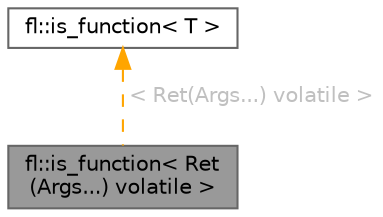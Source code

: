 digraph "fl::is_function&lt; Ret(Args...) volatile &gt;"
{
 // INTERACTIVE_SVG=YES
 // LATEX_PDF_SIZE
  bgcolor="transparent";
  edge [fontname=Helvetica,fontsize=10,labelfontname=Helvetica,labelfontsize=10];
  node [fontname=Helvetica,fontsize=10,shape=box,height=0.2,width=0.4];
  Node1 [id="Node000001",label="fl::is_function\< Ret\l(Args...) volatile \>",height=0.2,width=0.4,color="gray40", fillcolor="grey60", style="filled", fontcolor="black",tooltip=" "];
  Node2 -> Node1 [id="edge1_Node000001_Node000002",dir="back",color="orange",style="dashed",tooltip=" ",label=" \< Ret(Args...) volatile \>",fontcolor="grey" ];
  Node2 [id="Node000002",label="fl::is_function\< T \>",height=0.2,width=0.4,color="gray40", fillcolor="white", style="filled",URL="$d2/dae/structfl_1_1is__function.html",tooltip=" "];
}
